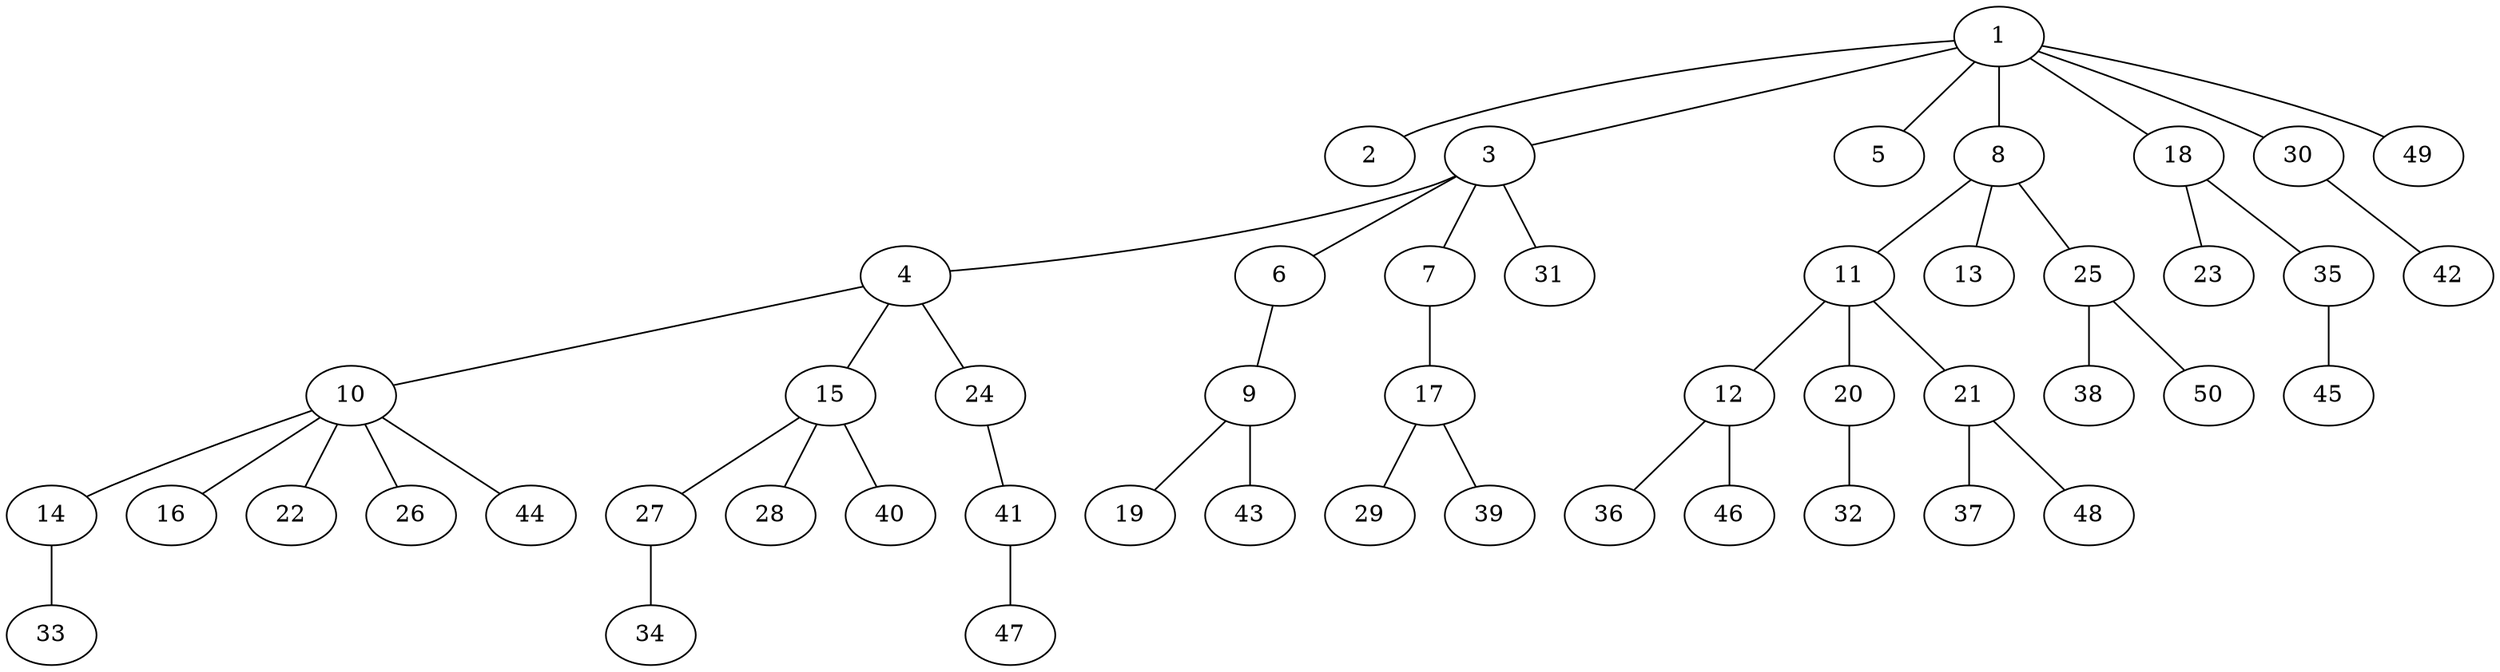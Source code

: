 graph graphname {1--2
1--3
1--5
1--8
1--18
1--30
1--49
3--4
3--6
3--7
3--31
4--10
4--15
4--24
6--9
7--17
8--11
8--13
8--25
9--19
9--43
10--14
10--16
10--22
10--26
10--44
11--12
11--20
11--21
12--36
12--46
14--33
15--27
15--28
15--40
17--29
17--39
18--23
18--35
20--32
21--37
21--48
24--41
25--38
25--50
27--34
30--42
35--45
41--47
}